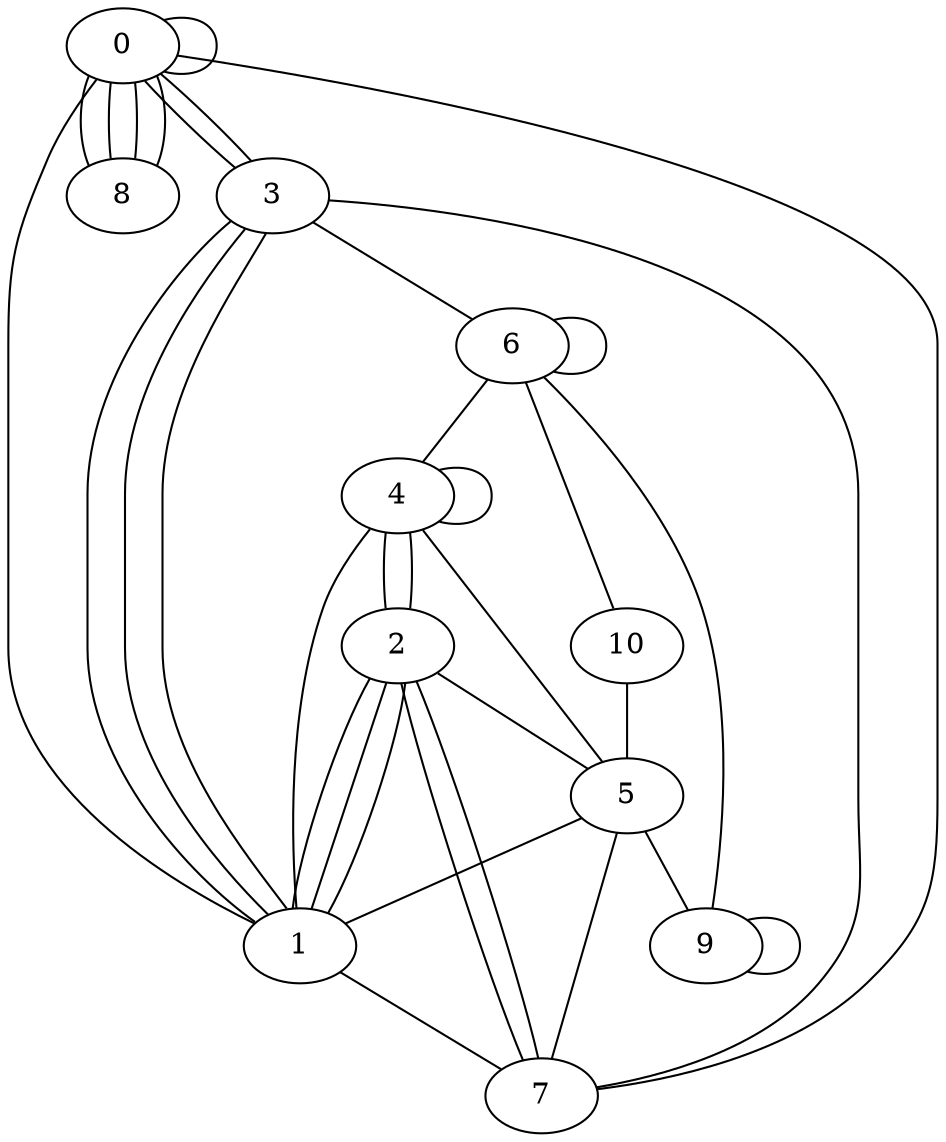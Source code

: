 graph G {
0;
1;
2;
3;
4;
5;
6;
7;
8;
9;
10;
5--1 ;
1--7 ;
5--7 ;
1--0 ;
1--3 ;
2--1 ;
9--6 ;
6--10 ;
1--2 ;
1--3 ;
2--7 ;
0--8 ;
7--3 ;
6--6 ;
10--5 ;
2--7 ;
5--4 ;
2--1 ;
2--5 ;
4--2 ;
7--0 ;
3--6 ;
3--0 ;
4--4 ;
9--9 ;
5--9 ;
8--0 ;
1--3 ;
0--0 ;
1--4 ;
0--3 ;
8--0 ;
2--4 ;
0--8 ;
6--4 ;
}
